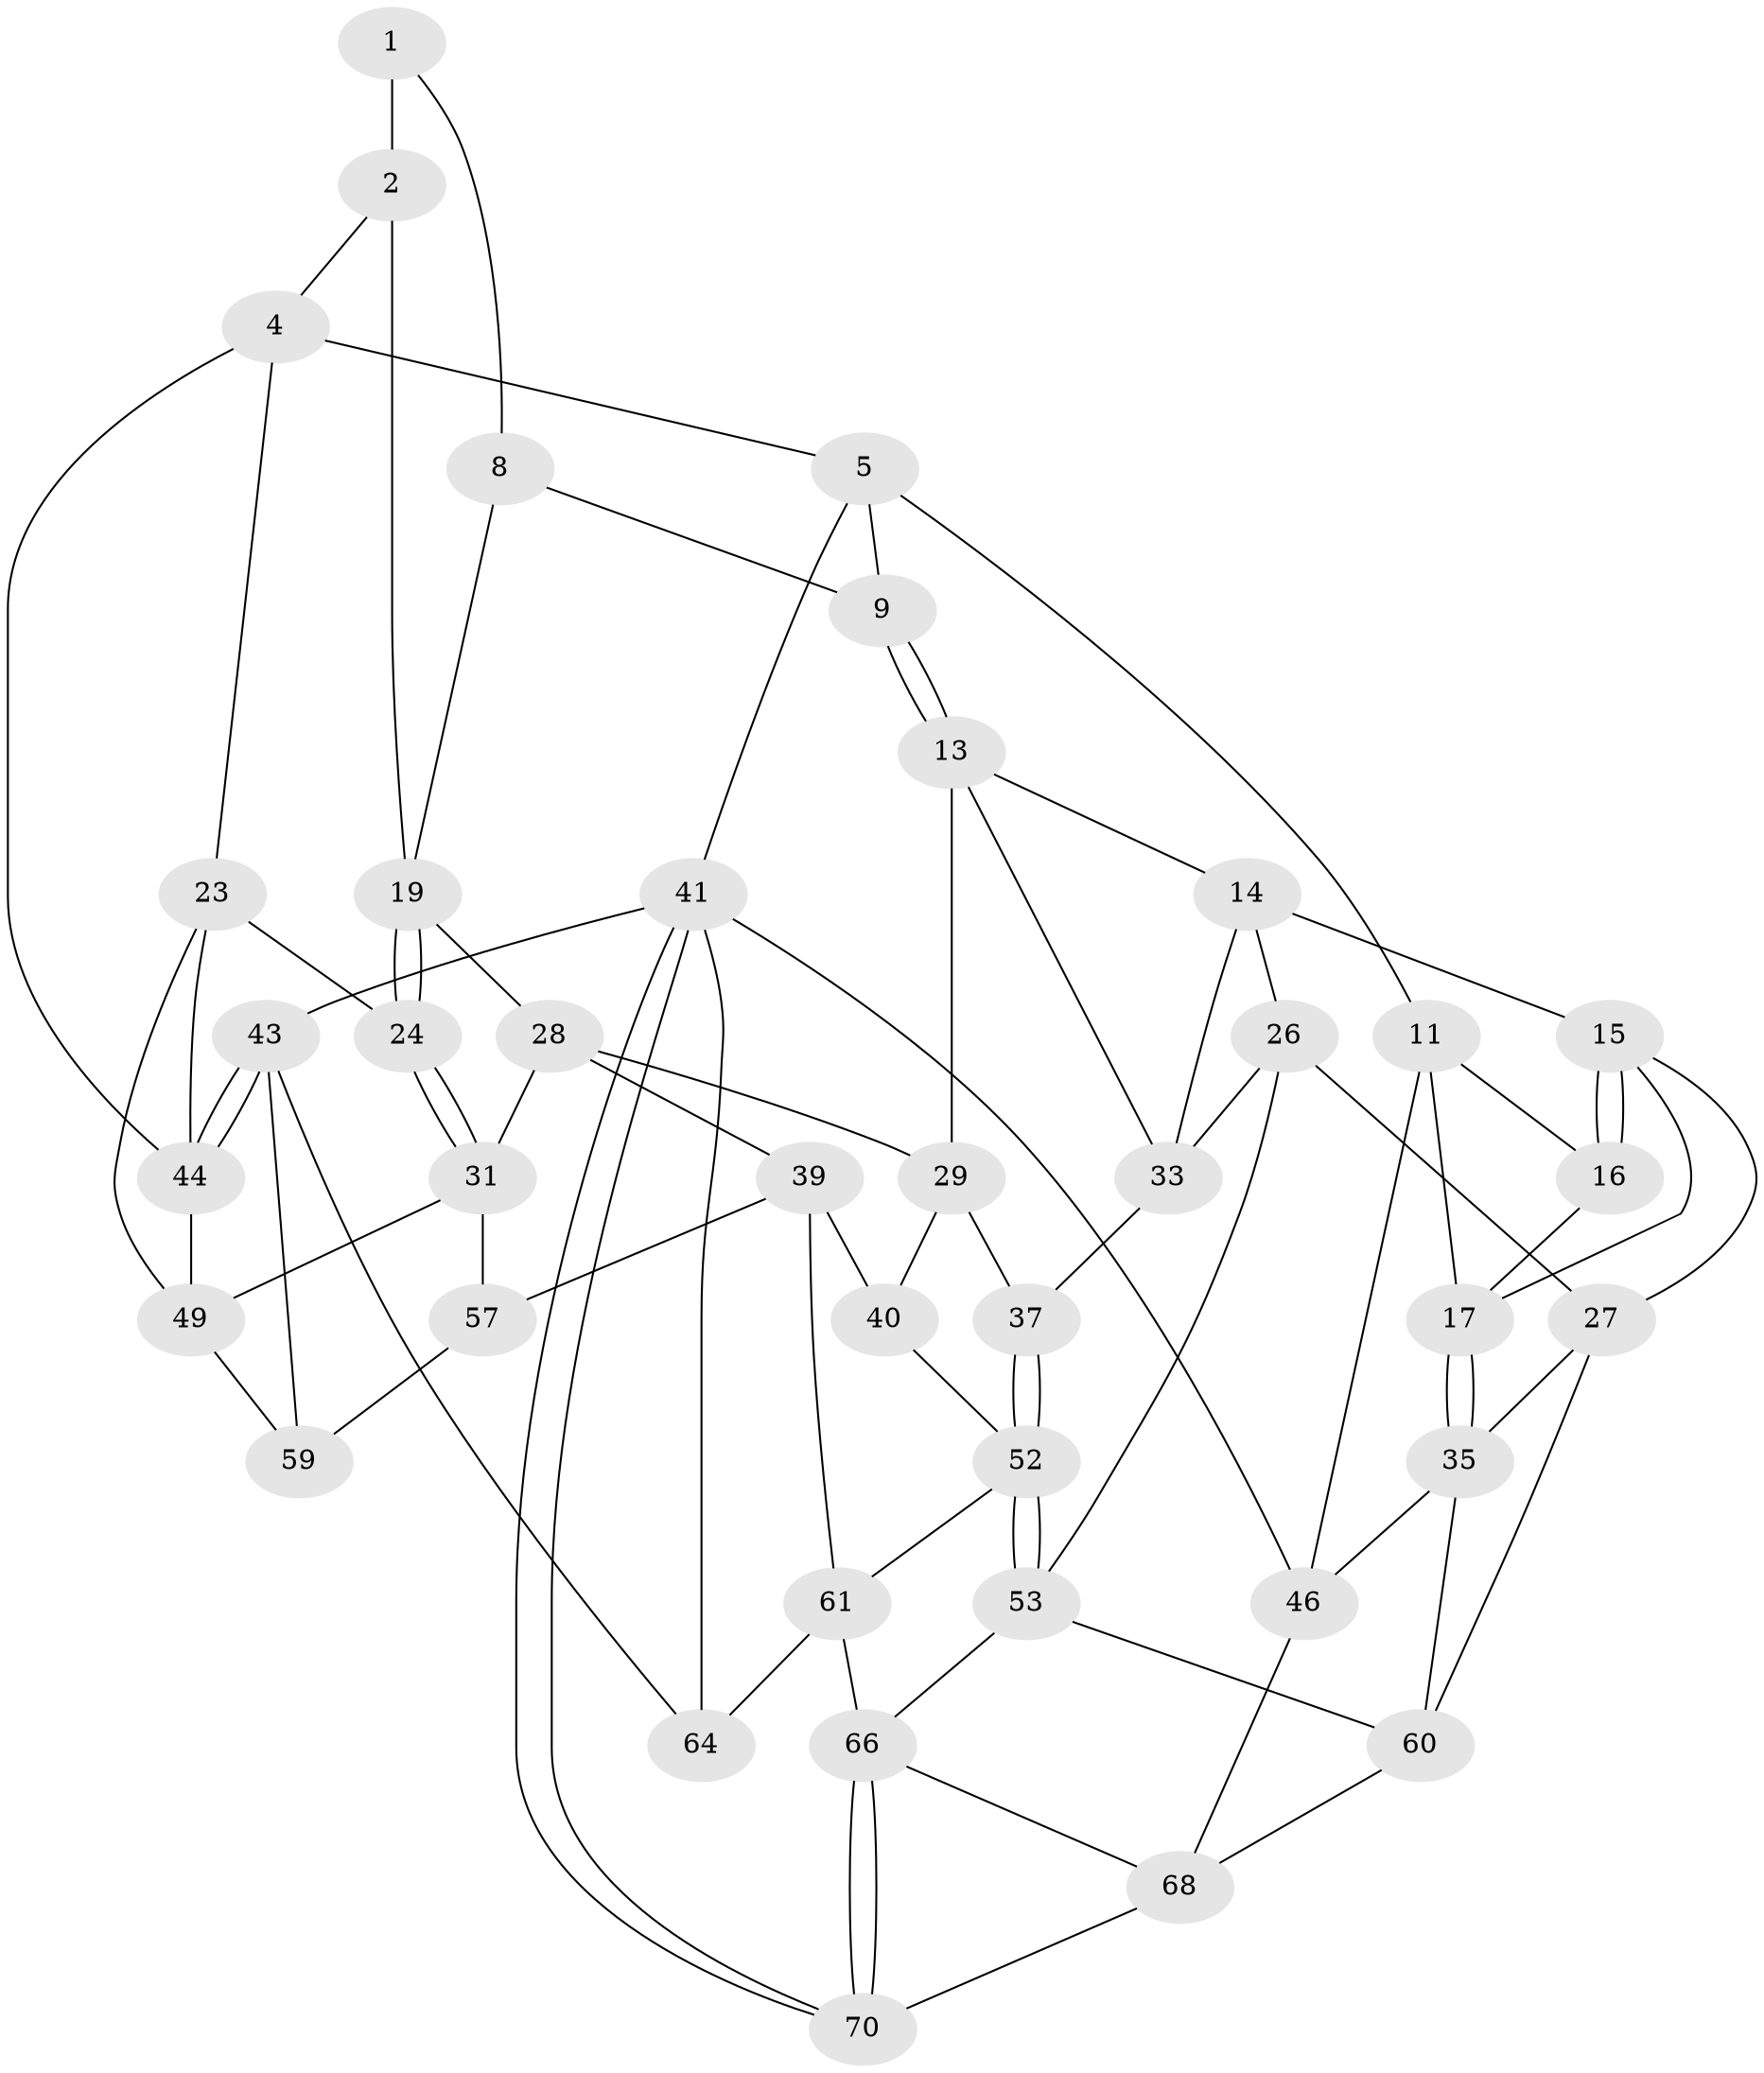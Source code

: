 // original degree distribution, {3: 0.02857142857142857, 4: 0.24285714285714285, 5: 0.5142857142857142, 6: 0.21428571428571427}
// Generated by graph-tools (version 1.1) at 2025/11/02/27/25 16:11:56]
// undirected, 40 vertices, 84 edges
graph export_dot {
graph [start="1"]
  node [color=gray90,style=filled];
  1 [pos="+0.6251328791915505+0.028287375146823845",super="+7"];
  2 [pos="+0.717777627302013+0.08098187223277856",super="+3"];
  4 [pos="+1+0",super="+22"];
  5 [pos="+1+0",super="+6"];
  8 [pos="+0.565925962037677+0.22527485731523364"];
  9 [pos="+0.43970732619491576+0.08233328600197762",super="+10"];
  11 [pos="+0+0",super="+12"];
  13 [pos="+0.32029308821845087+0.2441983890359316",super="+30"];
  14 [pos="+0.24791406971355234+0.23099013959524992",super="+25"];
  15 [pos="+0.23199974859228317+0.22636470973731646",super="+21"];
  16 [pos="+0.23617211557224319+0.07254804345514396"];
  17 [pos="+0+0",super="+18"];
  19 [pos="+0.7386368167893156+0.19898833526092627",super="+20"];
  23 [pos="+0.9313420538362577+0.2882950299071467",super="+48"];
  24 [pos="+0.8206498131417124+0.2853610013666269"];
  26 [pos="+0.23215371658351583+0.42076398502504614",super="+47"];
  27 [pos="+0.057799973856013806+0.3956328104313478",super="+34"];
  28 [pos="+0.558942898986584+0.27997373864777386",super="+32"];
  29 [pos="+0.47363005020108606+0.3099366874966269",super="+36"];
  31 [pos="+0.6736750770737988+0.40152663470611544",super="+50"];
  33 [pos="+0.34731633240770815+0.35591220483696345",super="+38"];
  35 [pos="+0+0.41942758003794534",super="+45"];
  37 [pos="+0.4053042187771986+0.4382802557436035"];
  39 [pos="+0.6154027396139355+0.487168586773881",super="+58"];
  40 [pos="+0.5708393333873051+0.506632259990929"];
  41 [pos="+1+1",super="+42"];
  43 [pos="+1+0.8136756228618836",super="+63"];
  44 [pos="+1+0.6517852965089826",super="+51"];
  46 [pos="+0+1"];
  49 [pos="+0.8975147897073197+0.40734586709772846",super="+56"];
  52 [pos="+0.42755087776289685+0.6000947989326064",super="+55"];
  53 [pos="+0.36058093960807003+0.6520318482864942",super="+54"];
  57 [pos="+0.8220032959682688+0.5272342066741168"];
  59 [pos="+0.9055157408005026+0.568065812161293"];
  60 [pos="+0.171819082744816+0.6225013100737126",super="+65"];
  61 [pos="+0.7392498235187512+0.7276459060755078",super="+62"];
  64 [pos="+0.7820723524490719+0.737594168568266"];
  66 [pos="+0.46917355309392145+0.9728554901619008",super="+67"];
  68 [pos="+0.1340906310129654+0.768206578182096",super="+69"];
  70 [pos="+0.46421760540302837+0.9978976198896983"];
  1 -- 2 [weight=2];
  1 -- 8;
  2 -- 19;
  2 -- 4;
  4 -- 5;
  4 -- 44;
  4 -- 23;
  5 -- 11;
  5 -- 41;
  5 -- 9;
  8 -- 9;
  8 -- 19;
  9 -- 13;
  9 -- 13;
  11 -- 17;
  11 -- 46;
  11 -- 16;
  13 -- 14;
  13 -- 33;
  13 -- 29;
  14 -- 15;
  14 -- 33;
  14 -- 26;
  15 -- 16;
  15 -- 16;
  15 -- 27;
  15 -- 17;
  16 -- 17;
  17 -- 35;
  17 -- 35;
  19 -- 24;
  19 -- 24;
  19 -- 28;
  23 -- 24;
  23 -- 49;
  23 -- 44;
  24 -- 31;
  24 -- 31;
  26 -- 27;
  26 -- 33;
  26 -- 53;
  27 -- 35;
  27 -- 60;
  28 -- 29;
  28 -- 39;
  28 -- 31;
  29 -- 40;
  29 -- 37;
  31 -- 49;
  31 -- 57;
  33 -- 37;
  35 -- 46;
  35 -- 60;
  37 -- 52;
  37 -- 52;
  39 -- 40;
  39 -- 57;
  39 -- 61;
  40 -- 52;
  41 -- 70;
  41 -- 70;
  41 -- 46;
  41 -- 64;
  41 -- 43;
  43 -- 44;
  43 -- 44;
  43 -- 64;
  43 -- 59;
  44 -- 49;
  46 -- 68;
  49 -- 59;
  52 -- 53;
  52 -- 53;
  52 -- 61;
  53 -- 66;
  53 -- 60;
  57 -- 59;
  60 -- 68;
  61 -- 64;
  61 -- 66;
  66 -- 70;
  66 -- 70;
  66 -- 68;
  68 -- 70;
}
